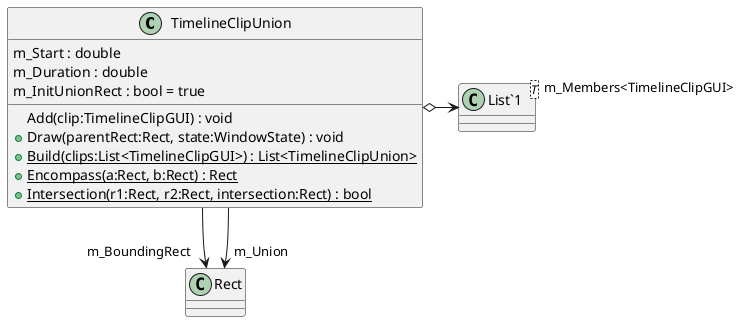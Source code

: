 @startuml
class TimelineClipUnion {
    m_Start : double
    m_Duration : double
    m_InitUnionRect : bool = true
    Add(clip:TimelineClipGUI) : void
    + Draw(parentRect:Rect, state:WindowState) : void
    + {static} Build(clips:List<TimelineClipGUI>) : List<TimelineClipUnion>
    + {static} Encompass(a:Rect, b:Rect) : Rect
    + {static} Intersection(r1:Rect, r2:Rect, intersection:Rect) : bool
}
class "List`1"<T> {
}
TimelineClipUnion o-> "m_Members<TimelineClipGUI>" "List`1"
TimelineClipUnion --> "m_BoundingRect" Rect
TimelineClipUnion --> "m_Union" Rect
@enduml
